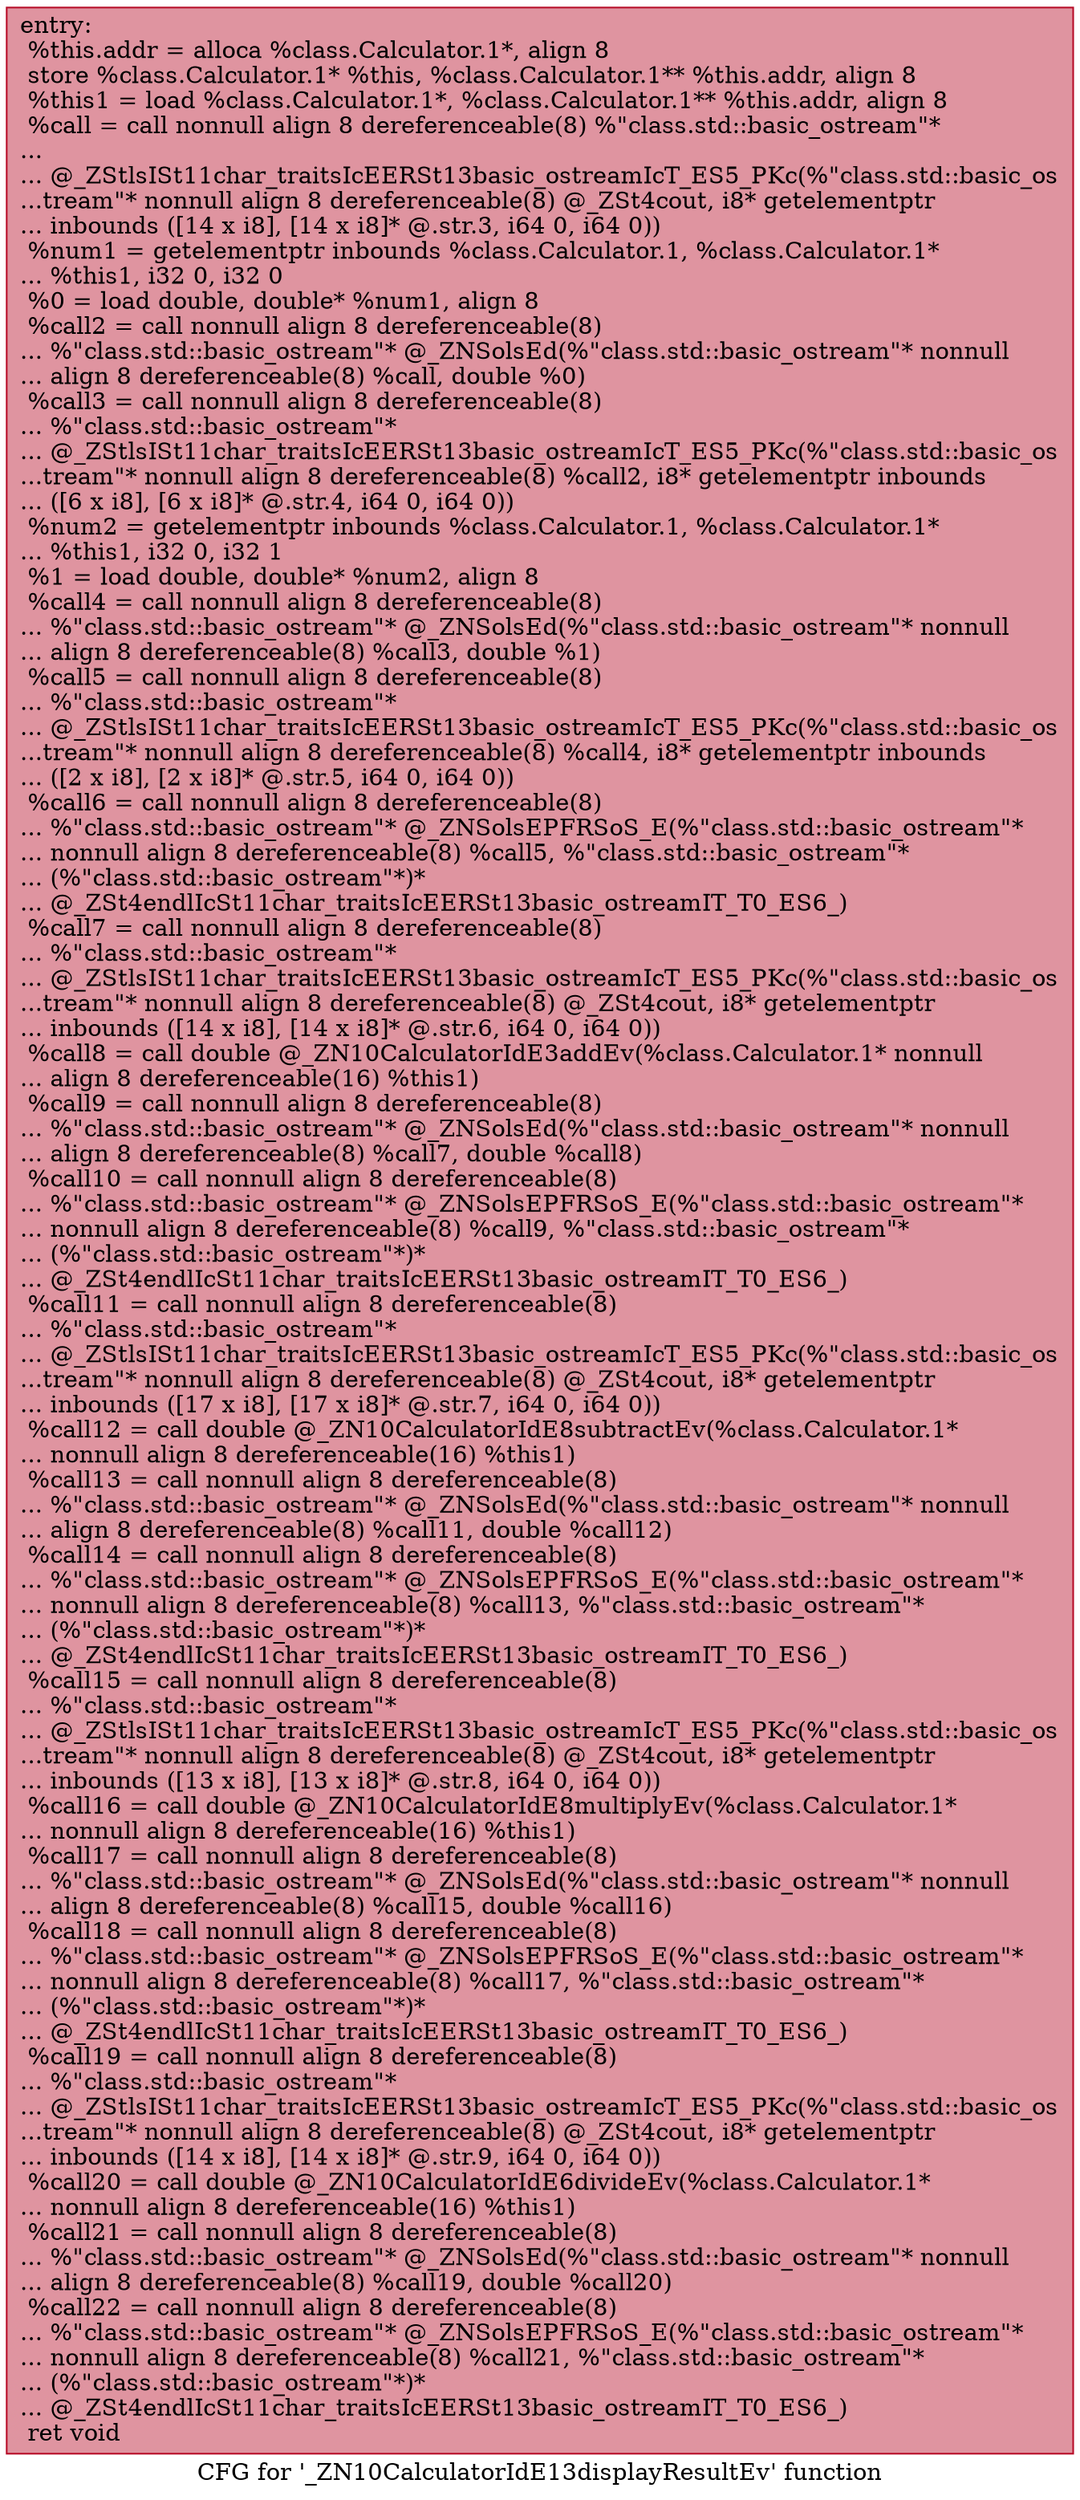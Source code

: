 digraph "CFG for '_ZN10CalculatorIdE13displayResultEv' function" {
	label="CFG for '_ZN10CalculatorIdE13displayResultEv' function";

	Node0x55d97c6d0b50 [shape=record,color="#b70d28ff", style=filled, fillcolor="#b70d2870",label="{entry:\l  %this.addr = alloca %class.Calculator.1*, align 8\l  store %class.Calculator.1* %this, %class.Calculator.1** %this.addr, align 8\l  %this1 = load %class.Calculator.1*, %class.Calculator.1** %this.addr, align 8\l  %call = call nonnull align 8 dereferenceable(8) %\"class.std::basic_ostream\"*\l...\l... @_ZStlsISt11char_traitsIcEERSt13basic_ostreamIcT_ES5_PKc(%\"class.std::basic_os\l...tream\"* nonnull align 8 dereferenceable(8) @_ZSt4cout, i8* getelementptr\l... inbounds ([14 x i8], [14 x i8]* @.str.3, i64 0, i64 0))\l  %num1 = getelementptr inbounds %class.Calculator.1, %class.Calculator.1*\l... %this1, i32 0, i32 0\l  %0 = load double, double* %num1, align 8\l  %call2 = call nonnull align 8 dereferenceable(8)\l... %\"class.std::basic_ostream\"* @_ZNSolsEd(%\"class.std::basic_ostream\"* nonnull\l... align 8 dereferenceable(8) %call, double %0)\l  %call3 = call nonnull align 8 dereferenceable(8)\l... %\"class.std::basic_ostream\"*\l... @_ZStlsISt11char_traitsIcEERSt13basic_ostreamIcT_ES5_PKc(%\"class.std::basic_os\l...tream\"* nonnull align 8 dereferenceable(8) %call2, i8* getelementptr inbounds\l... ([6 x i8], [6 x i8]* @.str.4, i64 0, i64 0))\l  %num2 = getelementptr inbounds %class.Calculator.1, %class.Calculator.1*\l... %this1, i32 0, i32 1\l  %1 = load double, double* %num2, align 8\l  %call4 = call nonnull align 8 dereferenceable(8)\l... %\"class.std::basic_ostream\"* @_ZNSolsEd(%\"class.std::basic_ostream\"* nonnull\l... align 8 dereferenceable(8) %call3, double %1)\l  %call5 = call nonnull align 8 dereferenceable(8)\l... %\"class.std::basic_ostream\"*\l... @_ZStlsISt11char_traitsIcEERSt13basic_ostreamIcT_ES5_PKc(%\"class.std::basic_os\l...tream\"* nonnull align 8 dereferenceable(8) %call4, i8* getelementptr inbounds\l... ([2 x i8], [2 x i8]* @.str.5, i64 0, i64 0))\l  %call6 = call nonnull align 8 dereferenceable(8)\l... %\"class.std::basic_ostream\"* @_ZNSolsEPFRSoS_E(%\"class.std::basic_ostream\"*\l... nonnull align 8 dereferenceable(8) %call5, %\"class.std::basic_ostream\"*\l... (%\"class.std::basic_ostream\"*)*\l... @_ZSt4endlIcSt11char_traitsIcEERSt13basic_ostreamIT_T0_ES6_)\l  %call7 = call nonnull align 8 dereferenceable(8)\l... %\"class.std::basic_ostream\"*\l... @_ZStlsISt11char_traitsIcEERSt13basic_ostreamIcT_ES5_PKc(%\"class.std::basic_os\l...tream\"* nonnull align 8 dereferenceable(8) @_ZSt4cout, i8* getelementptr\l... inbounds ([14 x i8], [14 x i8]* @.str.6, i64 0, i64 0))\l  %call8 = call double @_ZN10CalculatorIdE3addEv(%class.Calculator.1* nonnull\l... align 8 dereferenceable(16) %this1)\l  %call9 = call nonnull align 8 dereferenceable(8)\l... %\"class.std::basic_ostream\"* @_ZNSolsEd(%\"class.std::basic_ostream\"* nonnull\l... align 8 dereferenceable(8) %call7, double %call8)\l  %call10 = call nonnull align 8 dereferenceable(8)\l... %\"class.std::basic_ostream\"* @_ZNSolsEPFRSoS_E(%\"class.std::basic_ostream\"*\l... nonnull align 8 dereferenceable(8) %call9, %\"class.std::basic_ostream\"*\l... (%\"class.std::basic_ostream\"*)*\l... @_ZSt4endlIcSt11char_traitsIcEERSt13basic_ostreamIT_T0_ES6_)\l  %call11 = call nonnull align 8 dereferenceable(8)\l... %\"class.std::basic_ostream\"*\l... @_ZStlsISt11char_traitsIcEERSt13basic_ostreamIcT_ES5_PKc(%\"class.std::basic_os\l...tream\"* nonnull align 8 dereferenceable(8) @_ZSt4cout, i8* getelementptr\l... inbounds ([17 x i8], [17 x i8]* @.str.7, i64 0, i64 0))\l  %call12 = call double @_ZN10CalculatorIdE8subtractEv(%class.Calculator.1*\l... nonnull align 8 dereferenceable(16) %this1)\l  %call13 = call nonnull align 8 dereferenceable(8)\l... %\"class.std::basic_ostream\"* @_ZNSolsEd(%\"class.std::basic_ostream\"* nonnull\l... align 8 dereferenceable(8) %call11, double %call12)\l  %call14 = call nonnull align 8 dereferenceable(8)\l... %\"class.std::basic_ostream\"* @_ZNSolsEPFRSoS_E(%\"class.std::basic_ostream\"*\l... nonnull align 8 dereferenceable(8) %call13, %\"class.std::basic_ostream\"*\l... (%\"class.std::basic_ostream\"*)*\l... @_ZSt4endlIcSt11char_traitsIcEERSt13basic_ostreamIT_T0_ES6_)\l  %call15 = call nonnull align 8 dereferenceable(8)\l... %\"class.std::basic_ostream\"*\l... @_ZStlsISt11char_traitsIcEERSt13basic_ostreamIcT_ES5_PKc(%\"class.std::basic_os\l...tream\"* nonnull align 8 dereferenceable(8) @_ZSt4cout, i8* getelementptr\l... inbounds ([13 x i8], [13 x i8]* @.str.8, i64 0, i64 0))\l  %call16 = call double @_ZN10CalculatorIdE8multiplyEv(%class.Calculator.1*\l... nonnull align 8 dereferenceable(16) %this1)\l  %call17 = call nonnull align 8 dereferenceable(8)\l... %\"class.std::basic_ostream\"* @_ZNSolsEd(%\"class.std::basic_ostream\"* nonnull\l... align 8 dereferenceable(8) %call15, double %call16)\l  %call18 = call nonnull align 8 dereferenceable(8)\l... %\"class.std::basic_ostream\"* @_ZNSolsEPFRSoS_E(%\"class.std::basic_ostream\"*\l... nonnull align 8 dereferenceable(8) %call17, %\"class.std::basic_ostream\"*\l... (%\"class.std::basic_ostream\"*)*\l... @_ZSt4endlIcSt11char_traitsIcEERSt13basic_ostreamIT_T0_ES6_)\l  %call19 = call nonnull align 8 dereferenceable(8)\l... %\"class.std::basic_ostream\"*\l... @_ZStlsISt11char_traitsIcEERSt13basic_ostreamIcT_ES5_PKc(%\"class.std::basic_os\l...tream\"* nonnull align 8 dereferenceable(8) @_ZSt4cout, i8* getelementptr\l... inbounds ([14 x i8], [14 x i8]* @.str.9, i64 0, i64 0))\l  %call20 = call double @_ZN10CalculatorIdE6divideEv(%class.Calculator.1*\l... nonnull align 8 dereferenceable(16) %this1)\l  %call21 = call nonnull align 8 dereferenceable(8)\l... %\"class.std::basic_ostream\"* @_ZNSolsEd(%\"class.std::basic_ostream\"* nonnull\l... align 8 dereferenceable(8) %call19, double %call20)\l  %call22 = call nonnull align 8 dereferenceable(8)\l... %\"class.std::basic_ostream\"* @_ZNSolsEPFRSoS_E(%\"class.std::basic_ostream\"*\l... nonnull align 8 dereferenceable(8) %call21, %\"class.std::basic_ostream\"*\l... (%\"class.std::basic_ostream\"*)*\l... @_ZSt4endlIcSt11char_traitsIcEERSt13basic_ostreamIT_T0_ES6_)\l  ret void\l}"];
}
